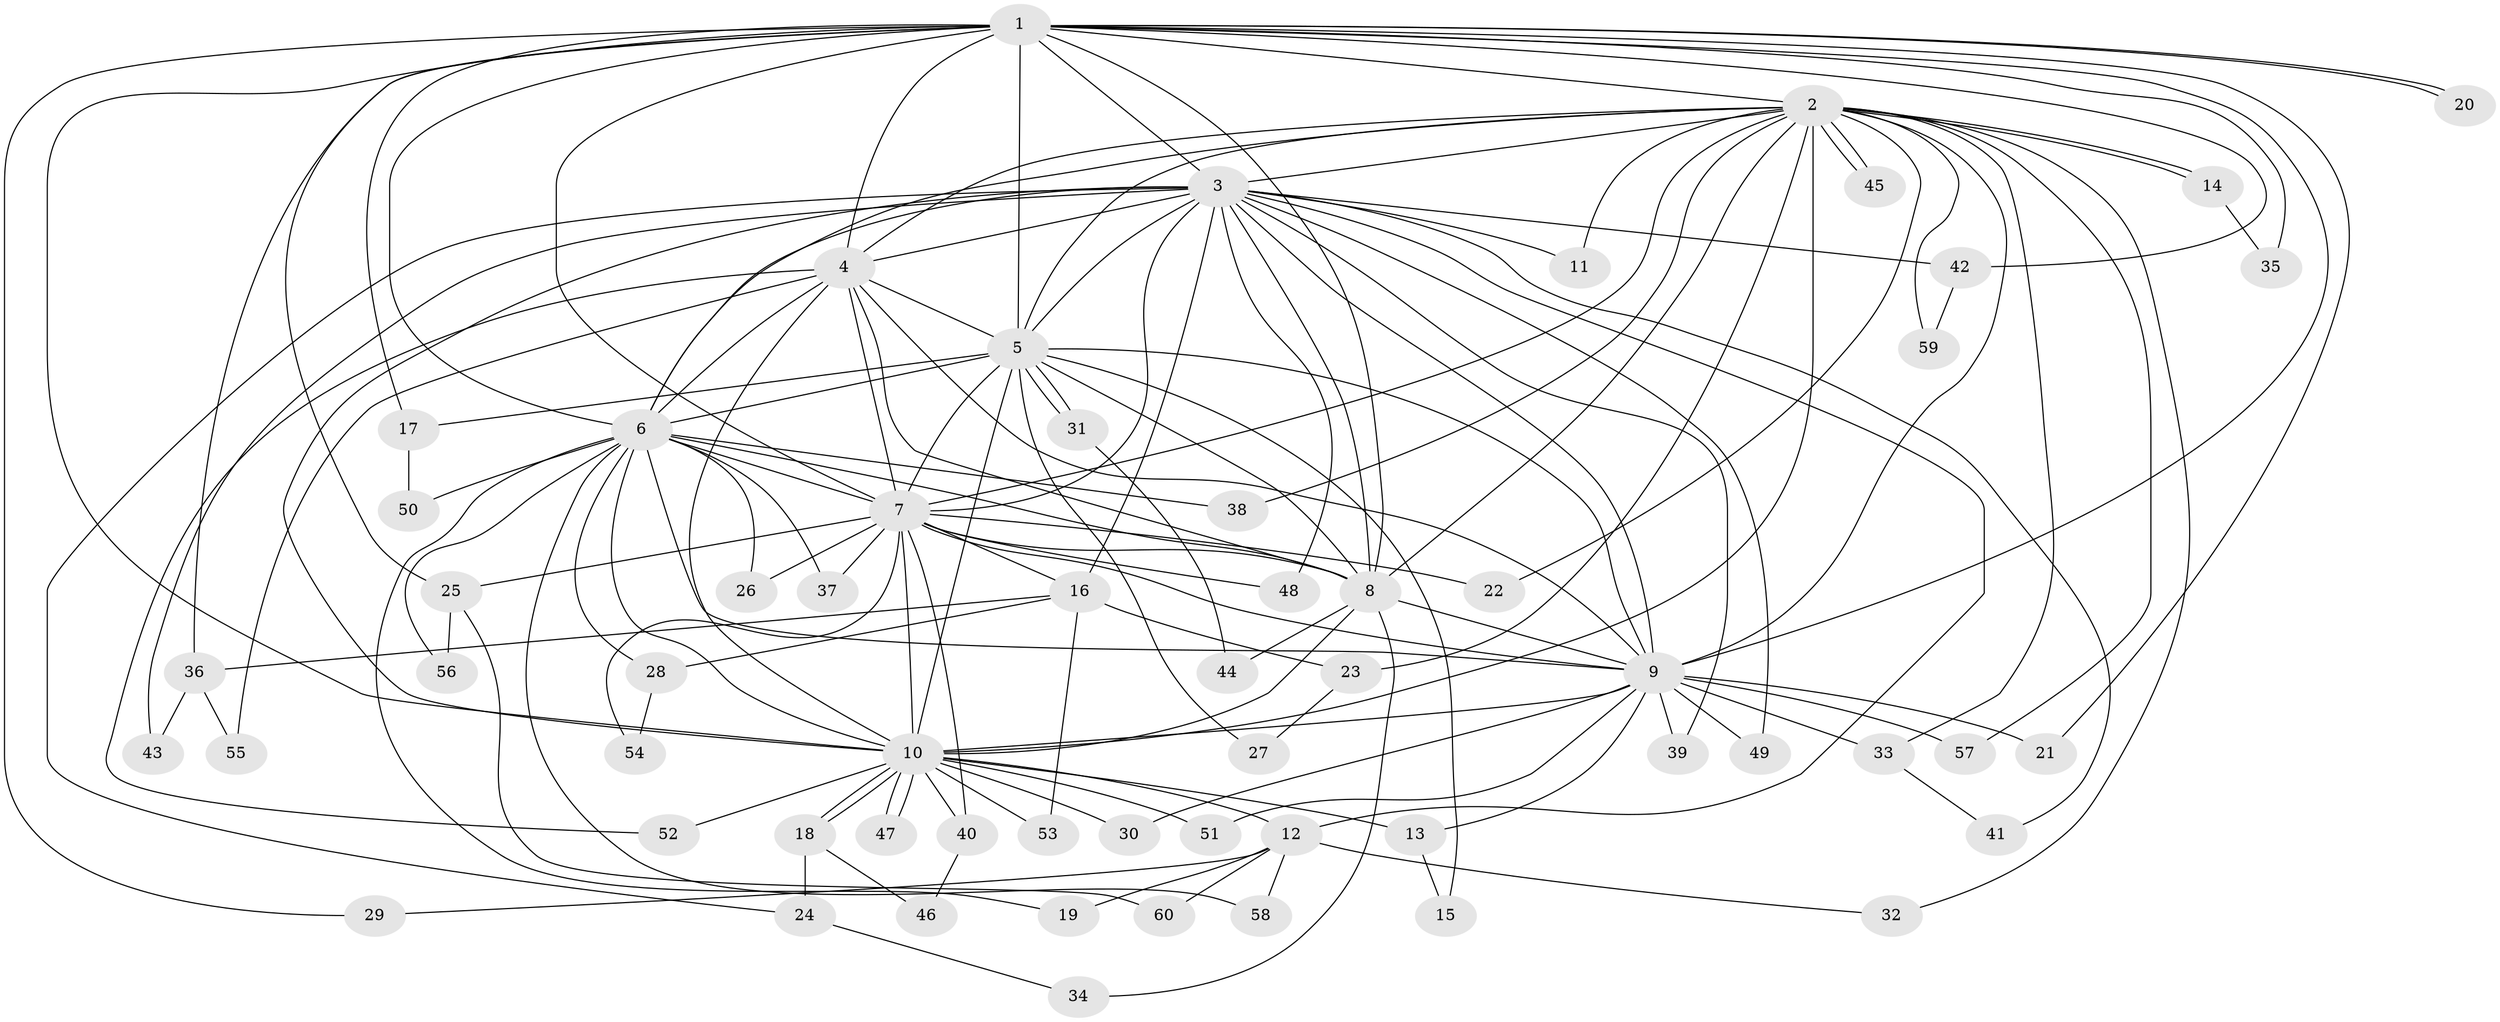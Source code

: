 // coarse degree distribution, {14: 0.07142857142857142, 20: 0.023809523809523808, 24: 0.023809523809523808, 9: 0.023809523809523808, 12: 0.023809523809523808, 13: 0.023809523809523808, 2: 0.4523809523809524, 6: 0.023809523809523808, 3: 0.2619047619047619, 8: 0.023809523809523808, 4: 0.023809523809523808, 1: 0.023809523809523808}
// Generated by graph-tools (version 1.1) at 2025/41/03/06/25 10:41:32]
// undirected, 60 vertices, 145 edges
graph export_dot {
graph [start="1"]
  node [color=gray90,style=filled];
  1;
  2;
  3;
  4;
  5;
  6;
  7;
  8;
  9;
  10;
  11;
  12;
  13;
  14;
  15;
  16;
  17;
  18;
  19;
  20;
  21;
  22;
  23;
  24;
  25;
  26;
  27;
  28;
  29;
  30;
  31;
  32;
  33;
  34;
  35;
  36;
  37;
  38;
  39;
  40;
  41;
  42;
  43;
  44;
  45;
  46;
  47;
  48;
  49;
  50;
  51;
  52;
  53;
  54;
  55;
  56;
  57;
  58;
  59;
  60;
  1 -- 2;
  1 -- 3;
  1 -- 4;
  1 -- 5;
  1 -- 6;
  1 -- 7;
  1 -- 8;
  1 -- 9;
  1 -- 10;
  1 -- 17;
  1 -- 20;
  1 -- 20;
  1 -- 21;
  1 -- 25;
  1 -- 29;
  1 -- 35;
  1 -- 36;
  1 -- 42;
  2 -- 3;
  2 -- 4;
  2 -- 5;
  2 -- 6;
  2 -- 7;
  2 -- 8;
  2 -- 9;
  2 -- 10;
  2 -- 11;
  2 -- 14;
  2 -- 14;
  2 -- 22;
  2 -- 23;
  2 -- 32;
  2 -- 33;
  2 -- 38;
  2 -- 45;
  2 -- 45;
  2 -- 57;
  2 -- 59;
  3 -- 4;
  3 -- 5;
  3 -- 6;
  3 -- 7;
  3 -- 8;
  3 -- 9;
  3 -- 10;
  3 -- 11;
  3 -- 12;
  3 -- 16;
  3 -- 24;
  3 -- 39;
  3 -- 41;
  3 -- 42;
  3 -- 43;
  3 -- 48;
  3 -- 49;
  4 -- 5;
  4 -- 6;
  4 -- 7;
  4 -- 8;
  4 -- 9;
  4 -- 10;
  4 -- 52;
  4 -- 55;
  5 -- 6;
  5 -- 7;
  5 -- 8;
  5 -- 9;
  5 -- 10;
  5 -- 15;
  5 -- 17;
  5 -- 27;
  5 -- 31;
  5 -- 31;
  6 -- 7;
  6 -- 8;
  6 -- 9;
  6 -- 10;
  6 -- 19;
  6 -- 26;
  6 -- 28;
  6 -- 37;
  6 -- 38;
  6 -- 50;
  6 -- 56;
  6 -- 58;
  7 -- 8;
  7 -- 9;
  7 -- 10;
  7 -- 16;
  7 -- 22;
  7 -- 25;
  7 -- 26;
  7 -- 37;
  7 -- 40;
  7 -- 48;
  7 -- 54;
  8 -- 9;
  8 -- 10;
  8 -- 34;
  8 -- 44;
  9 -- 10;
  9 -- 13;
  9 -- 21;
  9 -- 30;
  9 -- 33;
  9 -- 39;
  9 -- 49;
  9 -- 51;
  9 -- 57;
  10 -- 12;
  10 -- 13;
  10 -- 18;
  10 -- 18;
  10 -- 30;
  10 -- 40;
  10 -- 47;
  10 -- 47;
  10 -- 51;
  10 -- 52;
  10 -- 53;
  12 -- 19;
  12 -- 29;
  12 -- 32;
  12 -- 58;
  12 -- 60;
  13 -- 15;
  14 -- 35;
  16 -- 23;
  16 -- 28;
  16 -- 36;
  16 -- 53;
  17 -- 50;
  18 -- 24;
  18 -- 46;
  23 -- 27;
  24 -- 34;
  25 -- 56;
  25 -- 60;
  28 -- 54;
  31 -- 44;
  33 -- 41;
  36 -- 43;
  36 -- 55;
  40 -- 46;
  42 -- 59;
}
